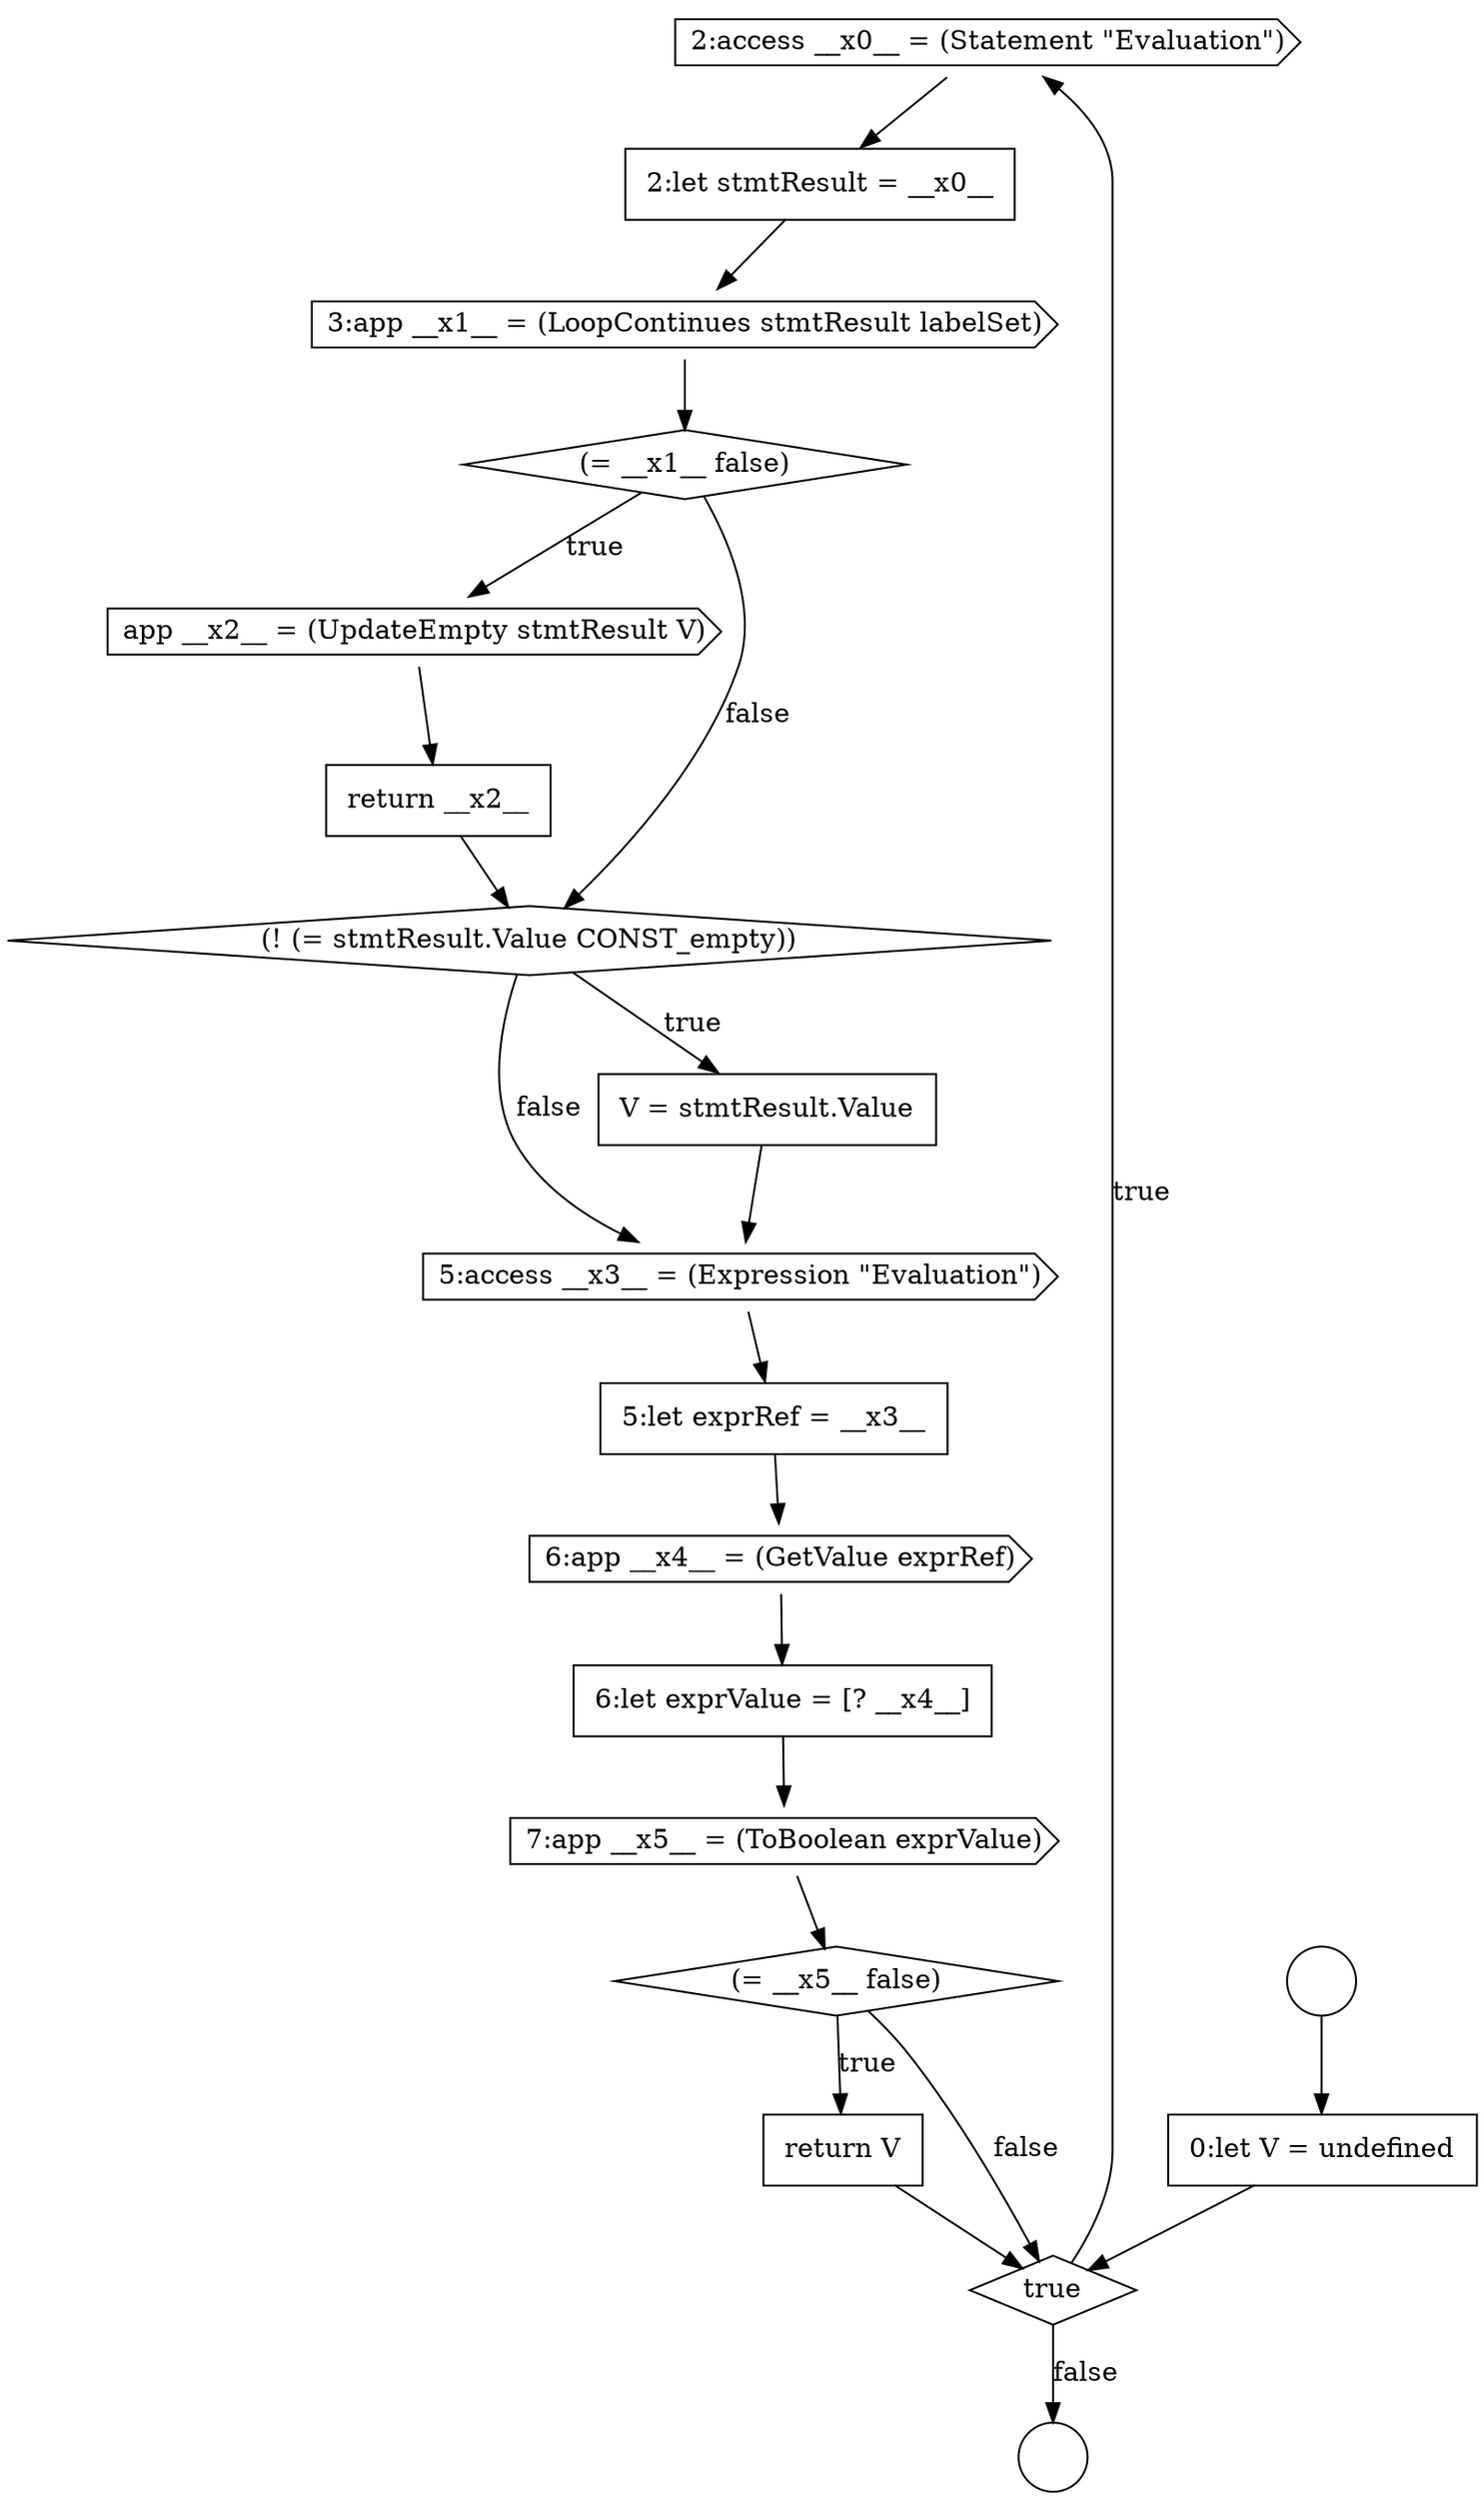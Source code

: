digraph {
  node6387 [shape=cds, label=<<font color="black">2:access __x0__ = (Statement &quot;Evaluation&quot;)</font>> color="black" fillcolor="white" style=filled]
  node6396 [shape=none, margin=0, label=<<font color="black">
    <table border="0" cellborder="1" cellspacing="0" cellpadding="10">
      <tr><td align="left">5:let exprRef = __x3__</td></tr>
    </table>
  </font>> color="black" fillcolor="white" style=filled]
  node6388 [shape=none, margin=0, label=<<font color="black">
    <table border="0" cellborder="1" cellspacing="0" cellpadding="10">
      <tr><td align="left">2:let stmtResult = __x0__</td></tr>
    </table>
  </font>> color="black" fillcolor="white" style=filled]
  node6392 [shape=none, margin=0, label=<<font color="black">
    <table border="0" cellborder="1" cellspacing="0" cellpadding="10">
      <tr><td align="left">return __x2__</td></tr>
    </table>
  </font>> color="black" fillcolor="white" style=filled]
  node6395 [shape=cds, label=<<font color="black">5:access __x3__ = (Expression &quot;Evaluation&quot;)</font>> color="black" fillcolor="white" style=filled]
  node6400 [shape=diamond, label=<<font color="black">(= __x5__ false)</font>> color="black" fillcolor="white" style=filled]
  node6385 [shape=none, margin=0, label=<<font color="black">
    <table border="0" cellborder="1" cellspacing="0" cellpadding="10">
      <tr><td align="left">0:let V = undefined</td></tr>
    </table>
  </font>> color="black" fillcolor="white" style=filled]
  node6394 [shape=none, margin=0, label=<<font color="black">
    <table border="0" cellborder="1" cellspacing="0" cellpadding="10">
      <tr><td align="left">V = stmtResult.Value</td></tr>
    </table>
  </font>> color="black" fillcolor="white" style=filled]
  node6389 [shape=cds, label=<<font color="black">3:app __x1__ = (LoopContinues stmtResult labelSet)</font>> color="black" fillcolor="white" style=filled]
  node6390 [shape=diamond, label=<<font color="black">(= __x1__ false)</font>> color="black" fillcolor="white" style=filled]
  node6383 [shape=circle label=" " color="black" fillcolor="white" style=filled]
  node6391 [shape=cds, label=<<font color="black">app __x2__ = (UpdateEmpty stmtResult V)</font>> color="black" fillcolor="white" style=filled]
  node6401 [shape=none, margin=0, label=<<font color="black">
    <table border="0" cellborder="1" cellspacing="0" cellpadding="10">
      <tr><td align="left">return V</td></tr>
    </table>
  </font>> color="black" fillcolor="white" style=filled]
  node6399 [shape=cds, label=<<font color="black">7:app __x5__ = (ToBoolean exprValue)</font>> color="black" fillcolor="white" style=filled]
  node6384 [shape=circle label=" " color="black" fillcolor="white" style=filled]
  node6397 [shape=cds, label=<<font color="black">6:app __x4__ = (GetValue exprRef)</font>> color="black" fillcolor="white" style=filled]
  node6386 [shape=diamond, label=<<font color="black">true</font>> color="black" fillcolor="white" style=filled]
  node6398 [shape=none, margin=0, label=<<font color="black">
    <table border="0" cellborder="1" cellspacing="0" cellpadding="10">
      <tr><td align="left">6:let exprValue = [? __x4__]</td></tr>
    </table>
  </font>> color="black" fillcolor="white" style=filled]
  node6393 [shape=diamond, label=<<font color="black">(! (= stmtResult.Value CONST_empty))</font>> color="black" fillcolor="white" style=filled]
  node6397 -> node6398 [ color="black"]
  node6396 -> node6397 [ color="black"]
  node6389 -> node6390 [ color="black"]
  node6391 -> node6392 [ color="black"]
  node6385 -> node6386 [ color="black"]
  node6401 -> node6386 [ color="black"]
  node6393 -> node6394 [label=<<font color="black">true</font>> color="black"]
  node6393 -> node6395 [label=<<font color="black">false</font>> color="black"]
  node6399 -> node6400 [ color="black"]
  node6388 -> node6389 [ color="black"]
  node6383 -> node6385 [ color="black"]
  node6400 -> node6401 [label=<<font color="black">true</font>> color="black"]
  node6400 -> node6386 [label=<<font color="black">false</font>> color="black"]
  node6398 -> node6399 [ color="black"]
  node6392 -> node6393 [ color="black"]
  node6387 -> node6388 [ color="black"]
  node6395 -> node6396 [ color="black"]
  node6394 -> node6395 [ color="black"]
  node6390 -> node6391 [label=<<font color="black">true</font>> color="black"]
  node6390 -> node6393 [label=<<font color="black">false</font>> color="black"]
  node6386 -> node6387 [label=<<font color="black">true</font>> color="black"]
  node6386 -> node6384 [label=<<font color="black">false</font>> color="black"]
}

